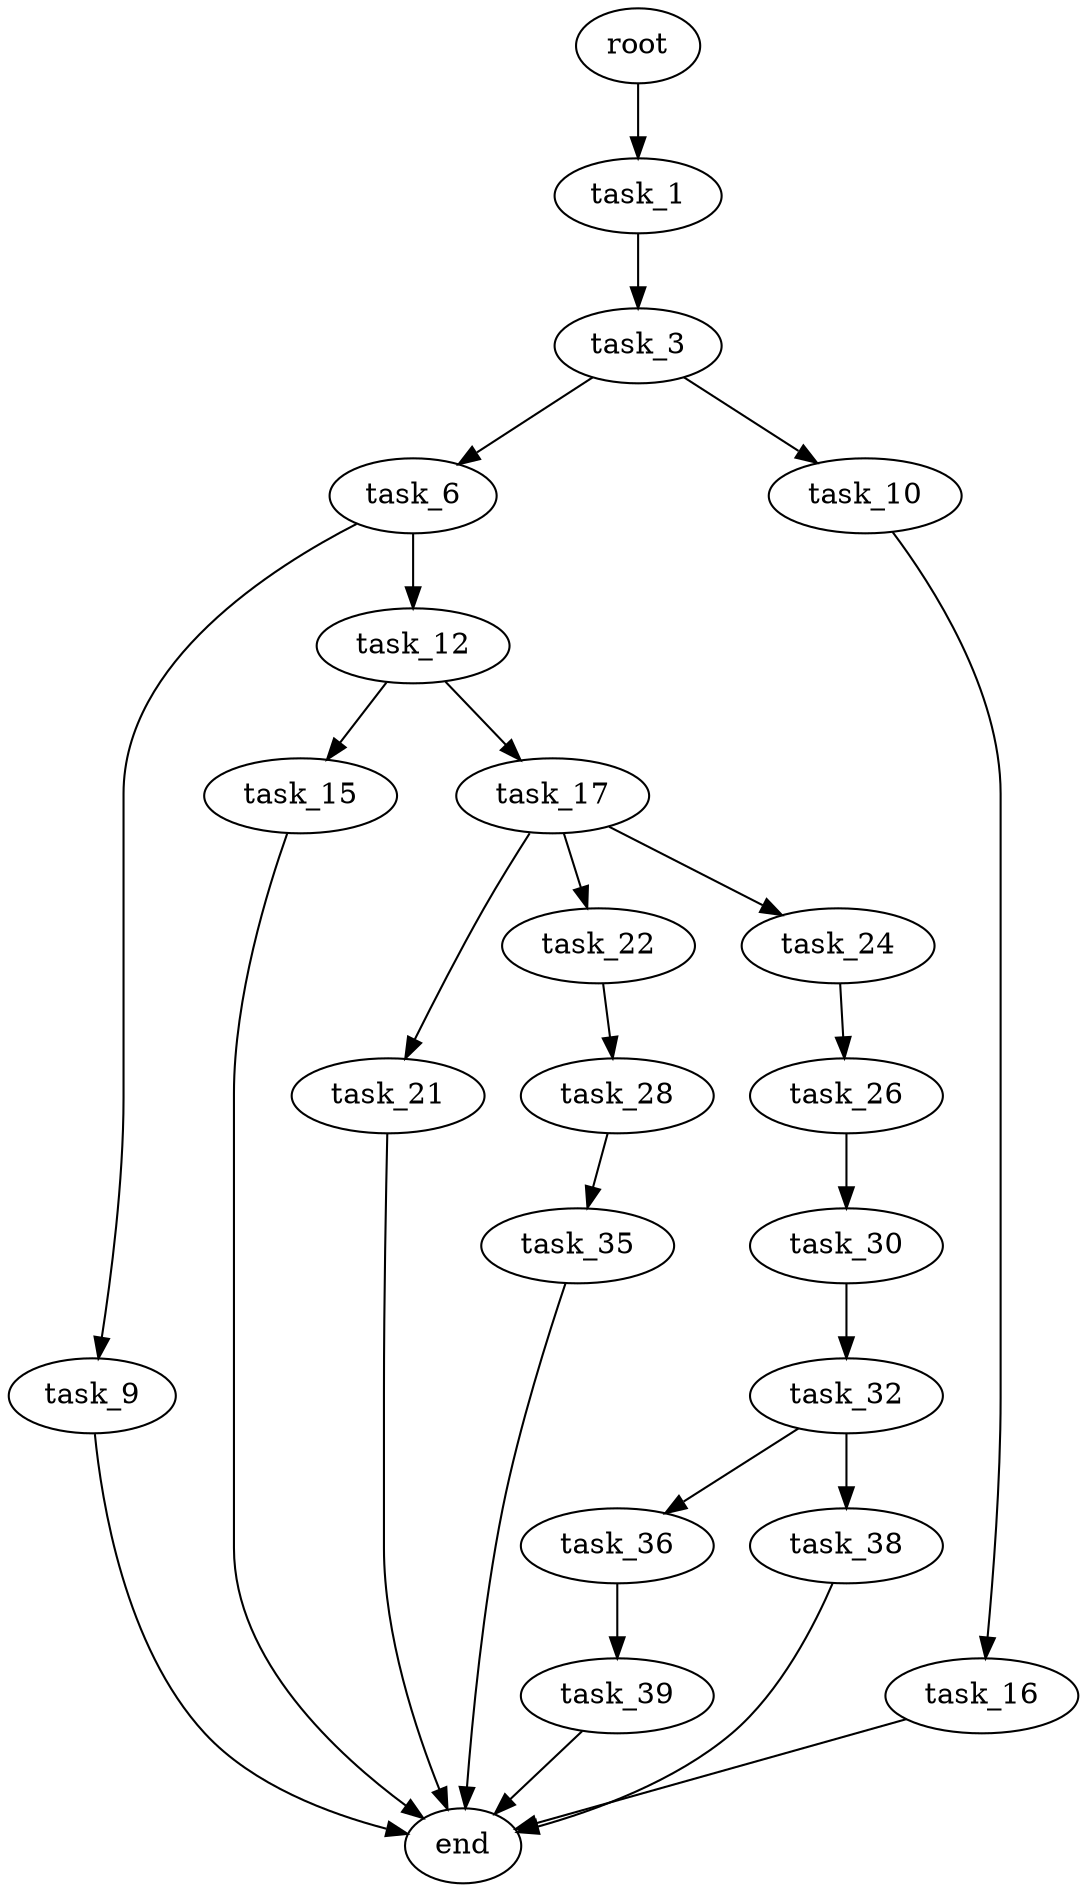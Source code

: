 digraph G {
  root [size="0.000000"];
  task_1 [size="134217728000.000000"];
  task_3 [size="782757789696.000000"];
  task_6 [size="368293445632.000000"];
  task_9 [size="1267970585345.000000"];
  task_10 [size="549755813888.000000"];
  task_12 [size="68719476736.000000"];
  task_15 [size="3863544210.000000"];
  task_16 [size="84410937955.000000"];
  task_17 [size="231928233984.000000"];
  task_21 [size="8621029701.000000"];
  task_22 [size="21545501026.000000"];
  task_24 [size="56005093396.000000"];
  task_26 [size="1073741824000.000000"];
  task_28 [size="231928233984.000000"];
  task_30 [size="23048639177.000000"];
  task_32 [size="11696910477.000000"];
  task_35 [size="20823188586.000000"];
  task_36 [size="1073741824000.000000"];
  task_38 [size="68719476736.000000"];
  task_39 [size="2642870731.000000"];
  end [size="0.000000"];

  root -> task_1 [size="1.000000"];
  task_1 -> task_3 [size="209715200.000000"];
  task_3 -> task_6 [size="679477248.000000"];
  task_3 -> task_10 [size="679477248.000000"];
  task_6 -> task_9 [size="411041792.000000"];
  task_6 -> task_12 [size="411041792.000000"];
  task_9 -> end [size="1.000000"];
  task_10 -> task_16 [size="536870912.000000"];
  task_12 -> task_15 [size="134217728.000000"];
  task_12 -> task_17 [size="134217728.000000"];
  task_15 -> end [size="1.000000"];
  task_16 -> end [size="1.000000"];
  task_17 -> task_21 [size="301989888.000000"];
  task_17 -> task_22 [size="301989888.000000"];
  task_17 -> task_24 [size="301989888.000000"];
  task_21 -> end [size="1.000000"];
  task_22 -> task_28 [size="411041792.000000"];
  task_24 -> task_26 [size="75497472.000000"];
  task_26 -> task_30 [size="838860800.000000"];
  task_28 -> task_35 [size="301989888.000000"];
  task_30 -> task_32 [size="411041792.000000"];
  task_32 -> task_36 [size="411041792.000000"];
  task_32 -> task_38 [size="411041792.000000"];
  task_35 -> end [size="1.000000"];
  task_36 -> task_39 [size="838860800.000000"];
  task_38 -> end [size="1.000000"];
  task_39 -> end [size="1.000000"];
}
